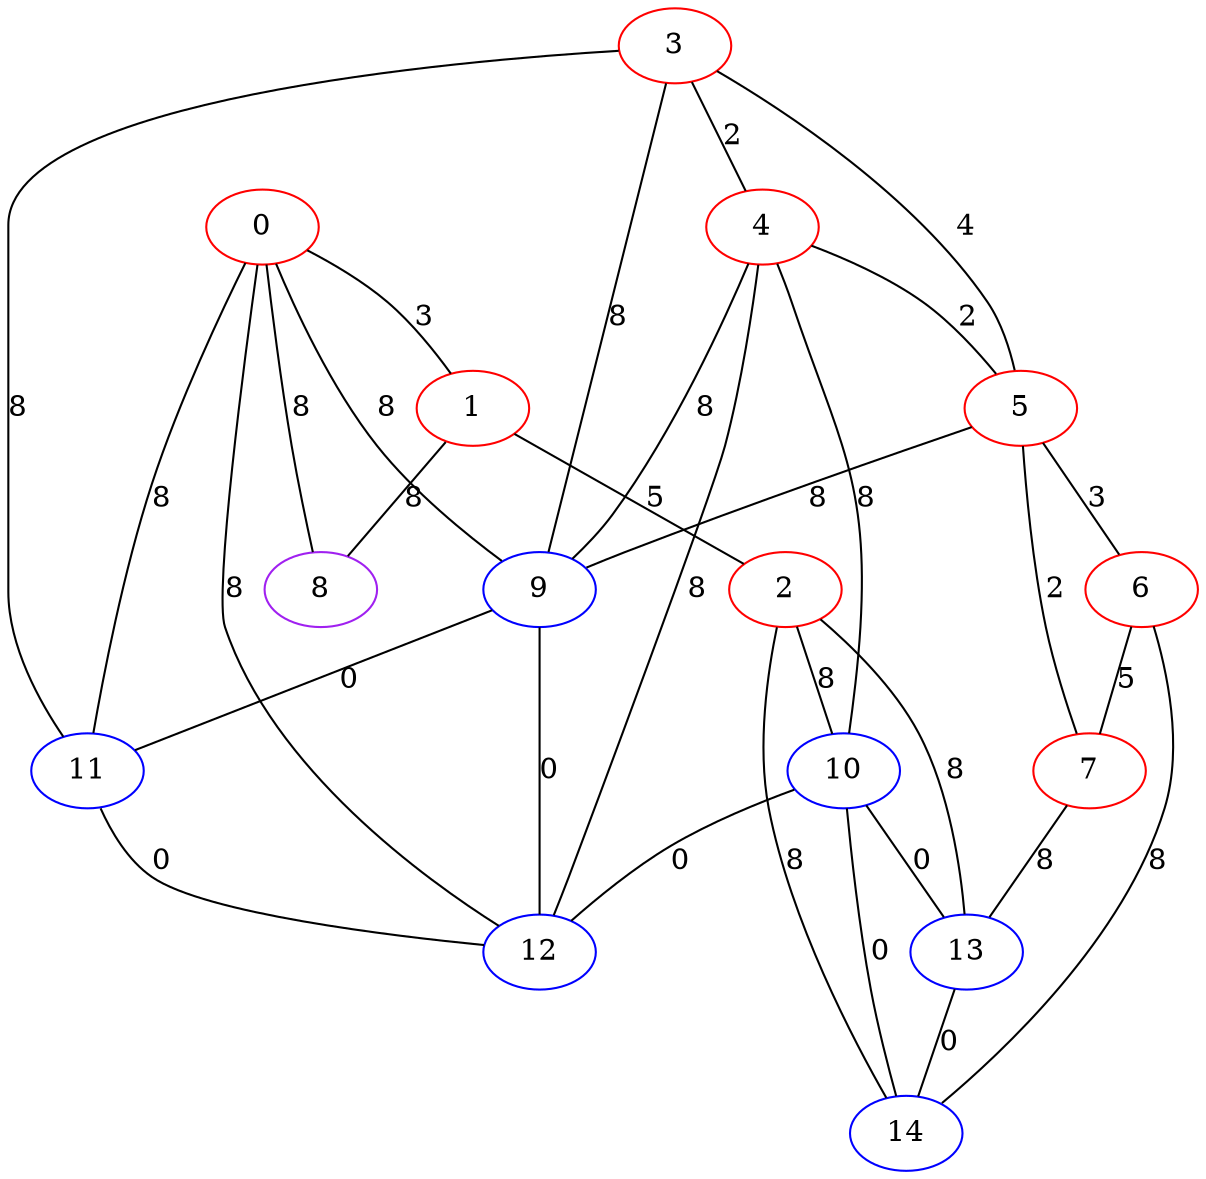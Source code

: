 graph "" {
0 [color=red, weight=1];
1 [color=red, weight=1];
2 [color=red, weight=1];
3 [color=red, weight=1];
4 [color=red, weight=1];
5 [color=red, weight=1];
6 [color=red, weight=1];
7 [color=red, weight=1];
8 [color=purple, weight=4];
9 [color=blue, weight=3];
10 [color=blue, weight=3];
11 [color=blue, weight=3];
12 [color=blue, weight=3];
13 [color=blue, weight=3];
14 [color=blue, weight=3];
0 -- 8  [key=0, label=8];
0 -- 1  [key=0, label=3];
0 -- 11  [key=0, label=8];
0 -- 12  [key=0, label=8];
0 -- 9  [key=0, label=8];
1 -- 8  [key=0, label=8];
1 -- 2  [key=0, label=5];
2 -- 10  [key=0, label=8];
2 -- 13  [key=0, label=8];
2 -- 14  [key=0, label=8];
3 -- 9  [key=0, label=8];
3 -- 11  [key=0, label=8];
3 -- 4  [key=0, label=2];
3 -- 5  [key=0, label=4];
4 -- 9  [key=0, label=8];
4 -- 10  [key=0, label=8];
4 -- 12  [key=0, label=8];
4 -- 5  [key=0, label=2];
5 -- 9  [key=0, label=8];
5 -- 6  [key=0, label=3];
5 -- 7  [key=0, label=2];
6 -- 14  [key=0, label=8];
6 -- 7  [key=0, label=5];
7 -- 13  [key=0, label=8];
9 -- 11  [key=0, label=0];
9 -- 12  [key=0, label=0];
10 -- 12  [key=0, label=0];
10 -- 13  [key=0, label=0];
10 -- 14  [key=0, label=0];
11 -- 12  [key=0, label=0];
13 -- 14  [key=0, label=0];
}
